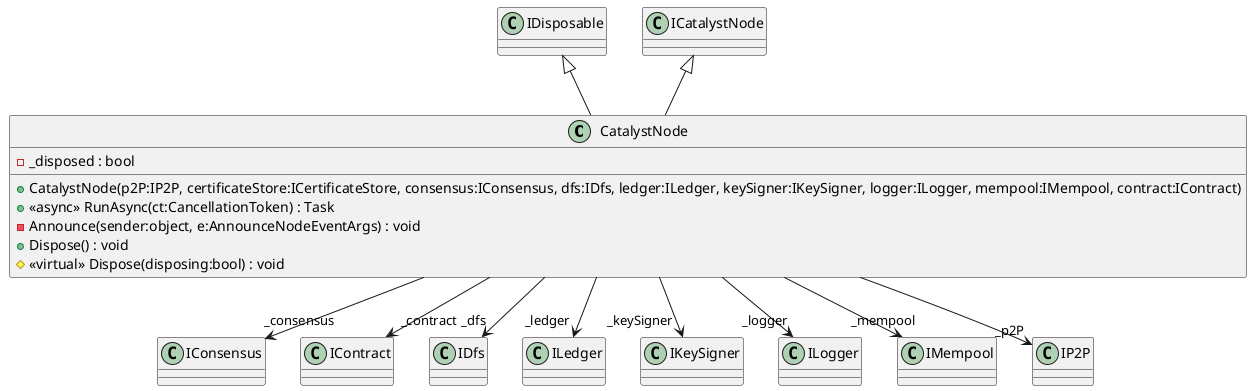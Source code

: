 @startuml
class CatalystNode {
    - _disposed : bool
    + CatalystNode(p2P:IP2P, certificateStore:ICertificateStore, consensus:IConsensus, dfs:IDfs, ledger:ILedger, keySigner:IKeySigner, logger:ILogger, mempool:IMempool, contract:IContract)
    + <<async>> RunAsync(ct:CancellationToken) : Task
    - Announce(sender:object, e:AnnounceNodeEventArgs) : void
    + Dispose() : void
    # <<virtual>> Dispose(disposing:bool) : void
}
IDisposable <|-- CatalystNode
ICatalystNode <|-- CatalystNode
CatalystNode --> "_consensus" IConsensus
CatalystNode --> "_contract" IContract
CatalystNode --> "_dfs" IDfs
CatalystNode --> "_ledger" ILedger
CatalystNode --> "_keySigner" IKeySigner
CatalystNode --> "_logger" ILogger
CatalystNode --> "_mempool" IMempool
CatalystNode --> "_p2P" IP2P
@enduml
